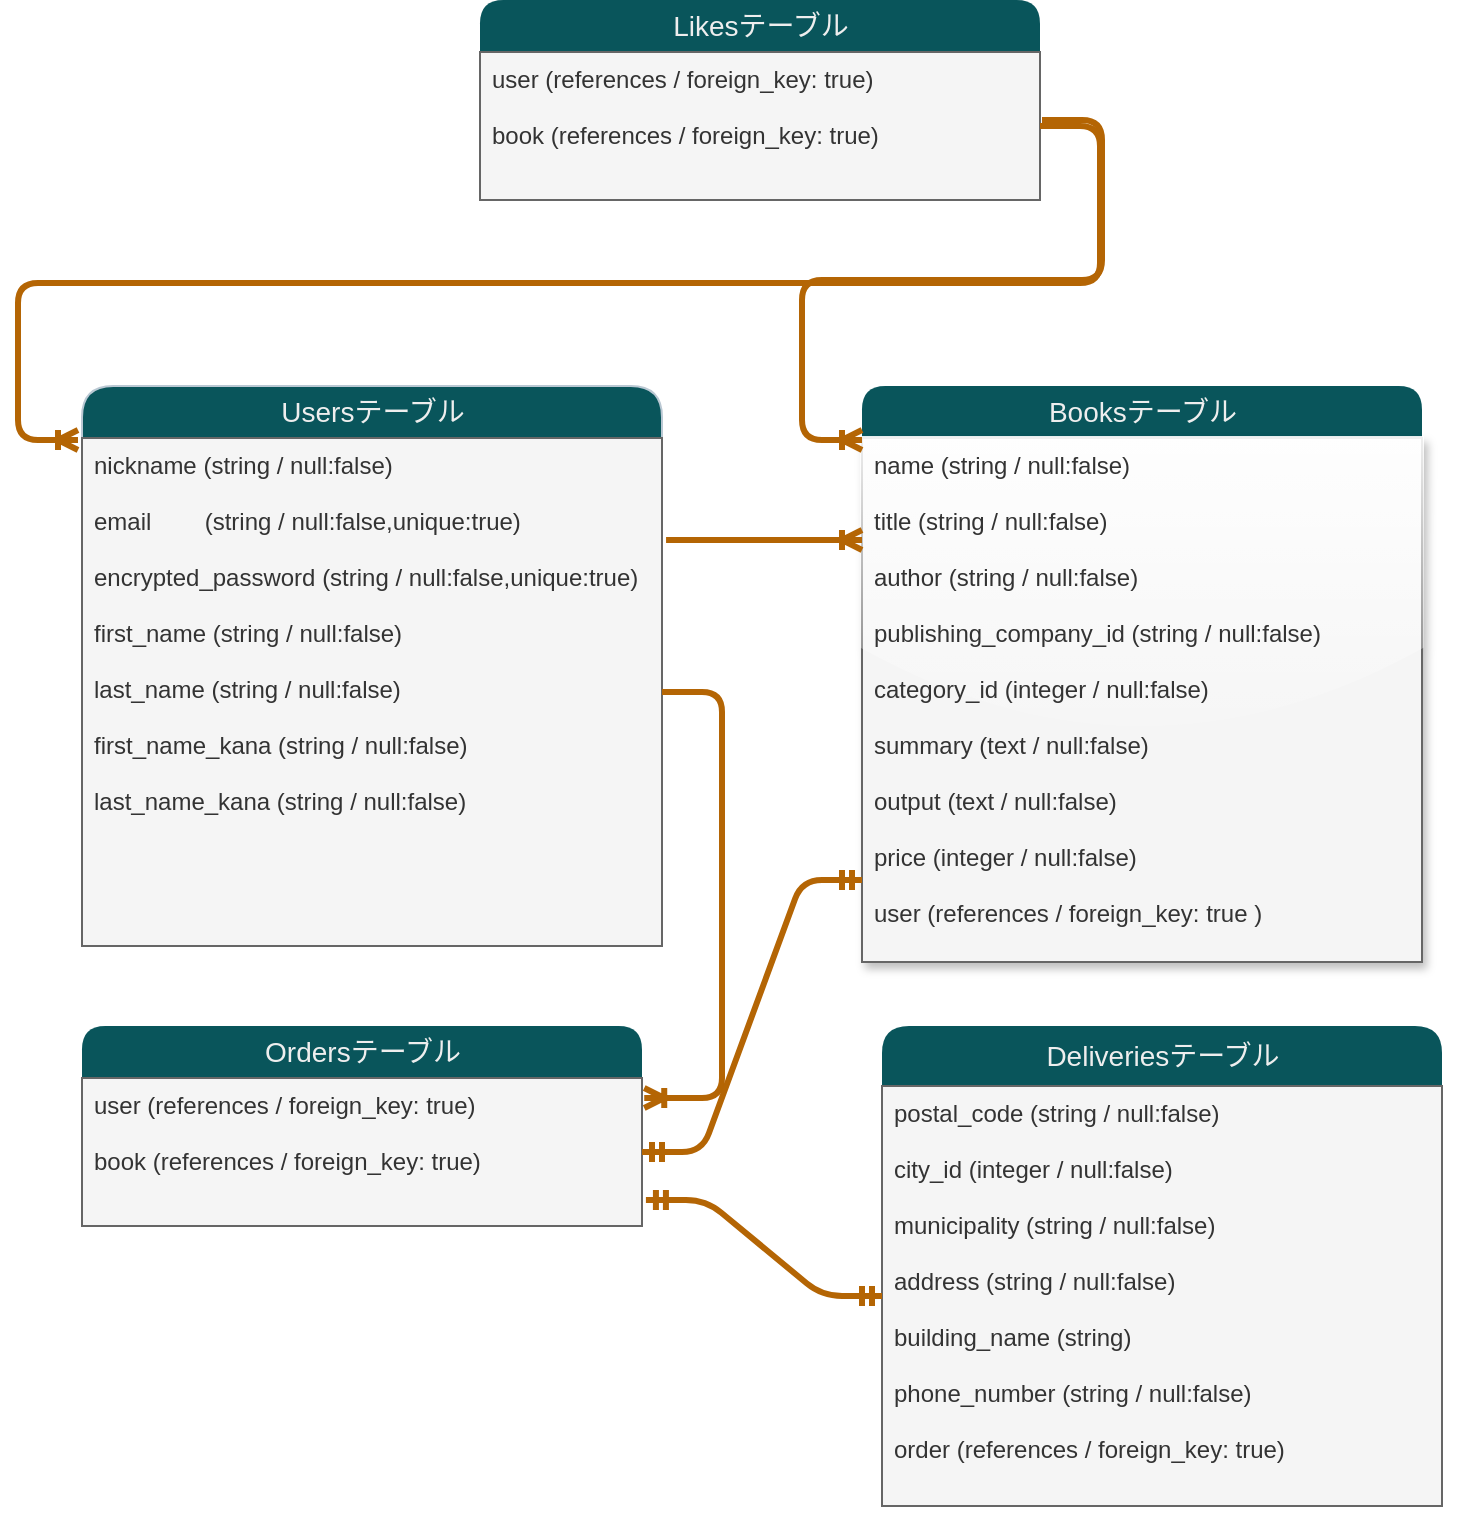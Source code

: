 <mxfile>
    <diagram id="0K1O95MtoogU7qHdbctK" name="ページ1">
        <mxGraphModel dx="1558" dy="680" grid="1" gridSize="10" guides="1" tooltips="1" connect="1" arrows="1" fold="1" page="1" pageScale="1" pageWidth="827" pageHeight="1169" math="0" shadow="0">
            <root>
                <mxCell id="0"/>
                <mxCell id="1" parent="0"/>
                <mxCell id="2" value="Ordersテーブル" style="swimlane;fontStyle=0;childLayout=stackLayout;horizontal=1;startSize=26;horizontalStack=0;resizeParent=1;resizeParentMax=0;resizeLast=0;collapsible=1;marginBottom=0;align=center;fontSize=14;fillColor=#09555B;strokeColor=none;labelBorderColor=none;html=1;fontColor=#EEEEEE;rounded=1;swimlaneFillColor=#ffffff;" vertex="1" parent="1">
                    <mxGeometry x="40" y="563" width="280" height="100" as="geometry"/>
                </mxCell>
                <mxCell id="3" value="user (references / foreign_key: true)&#10;&#10;book (references / foreign_key: true)" style="text;strokeColor=#666666;fillColor=#f5f5f5;spacingLeft=4;spacingRight=4;overflow=hidden;rotatable=0;points=[[0,0.5],[1,0.5]];portConstraint=eastwest;fontSize=12;fontColor=#333333;rounded=0;labelBorderColor=none;labelBackgroundColor=none;" vertex="1" parent="2">
                    <mxGeometry y="26" width="280" height="74" as="geometry"/>
                </mxCell>
                <mxCell id="4" value="Deliveriesテーブル" style="swimlane;fontStyle=0;childLayout=stackLayout;horizontal=1;startSize=30;horizontalStack=0;resizeParent=1;resizeParentMax=0;resizeLast=0;collapsible=1;marginBottom=0;align=center;fontSize=14;fillColor=#09555B;strokeColor=none;labelBorderColor=none;html=1;fontColor=#EEEEEE;rounded=1;swimlaneFillColor=#FFFFFF;" vertex="1" parent="1">
                    <mxGeometry x="440" y="563" width="280" height="240" as="geometry"/>
                </mxCell>
                <mxCell id="5" value="postal_code (string / null:false)&#10;&#10;city_id (integer / null:false)&#10;&#10;municipality (string / null:false)&#10;&#10;address (string / null:false)&#10;&#10;building_name (string)&#10;&#10;phone_number (string / null:false)&#10;&#10;order (references / foreign_key: true)" style="text;strokeColor=#666666;fillColor=#f5f5f5;spacingLeft=4;spacingRight=4;overflow=hidden;rotatable=0;points=[[0,0.5],[1,0.5]];portConstraint=eastwest;fontSize=12;fontColor=#333333;rounded=0;" vertex="1" parent="4">
                    <mxGeometry y="30" width="280" height="210" as="geometry"/>
                </mxCell>
                <mxCell id="6" value="Booksテーブル" style="swimlane;fontStyle=0;childLayout=stackLayout;horizontal=1;startSize=26;horizontalStack=0;resizeParent=1;resizeParentMax=0;resizeLast=0;collapsible=1;marginBottom=0;align=center;fontSize=14;fillColor=#09555B;strokeColor=none;labelBorderColor=none;html=1;fontColor=#EEEEEE;rounded=1;swimlaneFillColor=#ffffff;" vertex="1" parent="1">
                    <mxGeometry x="430" y="243" width="280" height="288" as="geometry"/>
                </mxCell>
                <mxCell id="7" style="edgeStyle=orthogonalEdgeStyle;orthogonalLoop=1;jettySize=auto;html=1;exitX=1;exitY=0.5;exitDx=0;exitDy=0;strokeColor=#0B4D6A;" edge="1" parent="6" source="8" target="8">
                    <mxGeometry relative="1" as="geometry"/>
                </mxCell>
                <mxCell id="8" value="name (string / null:false)&#10;&#10;title (string / null:false)&#10;&#10;author (string / null:false)&#10;&#10;publishing_company_id (string / null:false)&#10;&#10;category_id (integer / null:false)&#10;&#10;summary (text / null:false)&#10;&#10;output (text / null:false)&#10;&#10;price (integer / null:false)&#10;&#10;user (references / foreign_key: true )" style="text;fillColor=#f5f5f5;spacingLeft=4;spacingRight=4;overflow=hidden;rotatable=0;points=[[0,0.5],[1,0.5]];portConstraint=eastwest;fontSize=12;fontColor=#333333;rounded=0;strokeColor=#666666;glass=1;shadow=1;" vertex="1" parent="6">
                    <mxGeometry y="26" width="280" height="262" as="geometry"/>
                </mxCell>
                <object label="Usersテーブル" id="9">
                    <mxCell style="swimlane;fontStyle=0;childLayout=stackLayout;horizontal=1;startSize=26;horizontalStack=0;resizeParent=1;resizeParentMax=0;resizeLast=0;collapsible=1;marginBottom=0;align=center;fontSize=14;fillColor=#09555B;labelBorderColor=none;html=1;fontColor=#EEEEEE;rounded=1;arcSize=20;swimlaneFillColor=#ffffff;strokeColor=#BAC8D3;" vertex="1" parent="1">
                        <mxGeometry x="40" y="243" width="290" height="280" as="geometry">
                            <mxRectangle x="110" y="60" width="50" height="26" as="alternateBounds"/>
                        </mxGeometry>
                    </mxCell>
                </object>
                <mxCell id="10" value="nickname (string / null:false)&#10;&#10;email        (string / null:false,unique:true)&#10;&#10;encrypted_password (string / null:false,unique:true)&#10;&#10;first_name (string / null:false)&#10;&#10;last_name (string / null:false)&#10;&#10;first_name_kana (string / null:false)&#10;&#10;last_name_kana (string / null:false)&#10;&#10;" style="text;fillColor=#f5f5f5;spacingLeft=4;spacingRight=4;overflow=hidden;rotatable=0;points=[[0,0.5],[1,0.5]];portConstraint=eastwest;fontSize=12;rounded=0;strokeColor=#666666;fontColor=#333333;" vertex="1" parent="9">
                    <mxGeometry y="26" width="290" height="254" as="geometry"/>
                </mxCell>
                <mxCell id="11" value="" style="line;strokeWidth=1;rotatable=0;dashed=0;labelPosition=right;align=left;verticalAlign=middle;spacingTop=0;spacingLeft=6;points=[];portConstraint=eastwest;fillColor=#09555B;strokeColor=none;labelBorderColor=none;html=1;fontColor=#EEEEEE;rounded=1;" vertex="1" parent="1">
                    <mxGeometry x="410" y="127" width="60" height="10" as="geometry"/>
                </mxCell>
                <mxCell id="12" value="" style="edgeStyle=entityRelationEdgeStyle;fontSize=12;endArrow=ERmandOne;startArrow=ERmandOne;strokeWidth=3;entryX=-0.004;entryY=0.721;entryDx=0;entryDy=0;entryPerimeter=0;exitX=1.012;exitY=0.029;exitDx=0;exitDy=0;exitPerimeter=0;strokeColor=none;labelBorderColor=none;html=1;" edge="1" parent="1" source="3" target="8">
                    <mxGeometry width="100" height="100" relative="1" as="geometry">
                        <mxPoint x="288" y="466" as="sourcePoint"/>
                        <mxPoint x="372" y="348" as="targetPoint"/>
                    </mxGeometry>
                </mxCell>
                <mxCell id="13" value="" style="edgeStyle=entityRelationEdgeStyle;fontSize=12;endArrow=ERoneToMany;strokeWidth=3;entryX=-0.022;entryY=0.255;entryDx=0;entryDy=0;entryPerimeter=0;exitX=1.015;exitY=0.853;exitDx=0;exitDy=0;exitPerimeter=0;strokeColor=none;labelBorderColor=none;html=1;" edge="1" parent="1" source="10" target="8">
                    <mxGeometry width="100" height="100" relative="1" as="geometry">
                        <mxPoint x="372" y="199" as="sourcePoint"/>
                        <mxPoint x="432" y="100" as="targetPoint"/>
                    </mxGeometry>
                </mxCell>
                <mxCell id="14" value="" style="edgeStyle=entityRelationEdgeStyle;fontSize=12;endArrow=ERmandOne;startArrow=ERmandOne;strokeWidth=3;entryX=0;entryY=0.5;entryDx=0;entryDy=0;exitX=1.016;exitY=0.657;exitDx=0;exitDy=0;exitPerimeter=0;strokeColor=none;labelBorderColor=none;html=1;" edge="1" parent="1" source="3" target="5">
                    <mxGeometry width="100" height="100" relative="1" as="geometry">
                        <mxPoint x="288" y="505" as="sourcePoint"/>
                        <mxPoint x="440.004" y="250.004" as="targetPoint"/>
                    </mxGeometry>
                </mxCell>
                <mxCell id="15" value="" style="edgeStyle=entityRelationEdgeStyle;fontSize=12;endArrow=ERoneToMany;strokeWidth=3;strokeColor=none;labelBorderColor=none;html=1;" edge="1" parent="1">
                    <mxGeometry width="100" height="100" relative="1" as="geometry">
                        <mxPoint x="348" y="168" as="sourcePoint"/>
                        <mxPoint x="36" y="420" as="targetPoint"/>
                    </mxGeometry>
                </mxCell>
                <mxCell id="16" value="" style="edgeStyle=orthogonalEdgeStyle;orthogonalLoop=1;jettySize=auto;strokeColor=none;labelBorderColor=none;html=1;" edge="1" parent="1" source="10">
                    <mxGeometry relative="1" as="geometry">
                        <mxPoint x="24" y="165" as="targetPoint"/>
                    </mxGeometry>
                </mxCell>
                <mxCell id="17" value="" style="edgeStyle=orthogonalEdgeStyle;orthogonalLoop=1;jettySize=auto;exitX=1;exitY=0.5;exitDx=0;exitDy=0;strokeColor=none;labelBorderColor=none;html=1;" edge="1" parent="1" source="3">
                    <mxGeometry relative="1" as="geometry">
                        <mxPoint x="312" y="424" as="targetPoint"/>
                    </mxGeometry>
                </mxCell>
                <mxCell id="18" value="" style="edgeStyle=orthogonalEdgeStyle;orthogonalLoop=1;jettySize=auto;exitX=1;exitY=0.5;exitDx=0;exitDy=0;strokeColor=none;labelBorderColor=none;html=1;" edge="1" parent="1" source="8">
                    <mxGeometry relative="1" as="geometry">
                        <mxPoint x="672" y="189" as="targetPoint"/>
                    </mxGeometry>
                </mxCell>
                <mxCell id="20" value="" style="edgeStyle=entityRelationEdgeStyle;fontSize=15;html=1;endArrow=ERmandOne;startArrow=ERmandOne;strokeColor=#b46504;strokeWidth=3;exitX=1.007;exitY=0.824;exitDx=0;exitDy=0;exitPerimeter=0;fillColor=#fad7ac;" edge="1" parent="1" source="3" target="5">
                    <mxGeometry width="100" height="100" relative="1" as="geometry">
                        <mxPoint x="330" y="613" as="sourcePoint"/>
                        <mxPoint x="400" y="531" as="targetPoint"/>
                    </mxGeometry>
                </mxCell>
                <mxCell id="22" value="" style="edgeStyle=entityRelationEdgeStyle;fontSize=8;html=1;endArrow=ERoneToMany;strokeColor=#b46504;exitX=1.007;exitY=0.201;exitDx=0;exitDy=0;exitPerimeter=0;spacing=5;strokeWidth=3;fillColor=#fad7ac;" edge="1" parent="1" source="10">
                    <mxGeometry width="100" height="100" relative="1" as="geometry">
                        <mxPoint x="300" y="393" as="sourcePoint"/>
                        <mxPoint x="430" y="320" as="targetPoint"/>
                    </mxGeometry>
                </mxCell>
                <mxCell id="23" value="" style="edgeStyle=entityRelationEdgeStyle;fontSize=12;html=1;endArrow=ERoneToMany;strokeColor=#b46504;strokeWidth=3;fillColor=#fad7ac;entryX=1.004;entryY=0.135;entryDx=0;entryDy=0;entryPerimeter=0;" edge="1" parent="1" source="10" target="3">
                    <mxGeometry width="100" height="100" relative="1" as="geometry">
                        <mxPoint x="340" y="383" as="sourcePoint"/>
                        <mxPoint x="323" y="590" as="targetPoint"/>
                    </mxGeometry>
                </mxCell>
                <mxCell id="24" value="" style="edgeStyle=entityRelationEdgeStyle;fontSize=12;html=1;endArrow=ERmandOne;startArrow=ERmandOne;strokeColor=#b46504;strokeWidth=3;fillColor=#fad7ac;" edge="1" parent="1">
                    <mxGeometry width="100" height="100" relative="1" as="geometry">
                        <mxPoint x="320" y="626" as="sourcePoint"/>
                        <mxPoint x="430" y="490" as="targetPoint"/>
                    </mxGeometry>
                </mxCell>
                <mxCell id="30" value="Likesテーブル" style="swimlane;fontStyle=0;childLayout=stackLayout;horizontal=1;startSize=26;horizontalStack=0;resizeParent=1;resizeParentMax=0;resizeLast=0;collapsible=1;marginBottom=0;align=center;fontSize=14;fillColor=#09555B;strokeColor=none;labelBorderColor=none;html=1;fontColor=#EEEEEE;rounded=1;swimlaneFillColor=#ffffff;" vertex="1" parent="1">
                    <mxGeometry x="239" y="50" width="280" height="100" as="geometry"/>
                </mxCell>
                <mxCell id="31" value="user (references / foreign_key: true)&#10;&#10;book (references / foreign_key: true)" style="text;strokeColor=#666666;fillColor=#f5f5f5;spacingLeft=4;spacingRight=4;overflow=hidden;rotatable=0;points=[[0,0.5],[1,0.5]];portConstraint=eastwest;fontSize=12;fontColor=#333333;rounded=0;labelBorderColor=none;labelBackgroundColor=none;" vertex="1" parent="30">
                    <mxGeometry y="26" width="280" height="74" as="geometry"/>
                </mxCell>
                <mxCell id="33" value="" style="edgeStyle=entityRelationEdgeStyle;fontSize=12;html=1;endArrow=ERoneToMany;strokeColor=#b46504;strokeWidth=3;fillColor=#fad7ac;" edge="1" parent="1">
                    <mxGeometry width="100" height="100" relative="1" as="geometry">
                        <mxPoint x="520" y="110" as="sourcePoint"/>
                        <mxPoint x="430" y="270" as="targetPoint"/>
                    </mxGeometry>
                </mxCell>
                <mxCell id="32" value="" style="edgeStyle=entityRelationEdgeStyle;fontSize=12;html=1;endArrow=ERoneToMany;strokeColor=#b46504;strokeWidth=3;fillColor=#fad7ac;exitX=1;exitY=0.5;exitDx=0;exitDy=0;" edge="1" parent="1" source="31">
                    <mxGeometry width="100" height="100" relative="1" as="geometry">
                        <mxPoint x="220" y="90" as="sourcePoint"/>
                        <mxPoint x="38" y="270" as="targetPoint"/>
                    </mxGeometry>
                </mxCell>
            </root>
        </mxGraphModel>
    </diagram>
</mxfile>